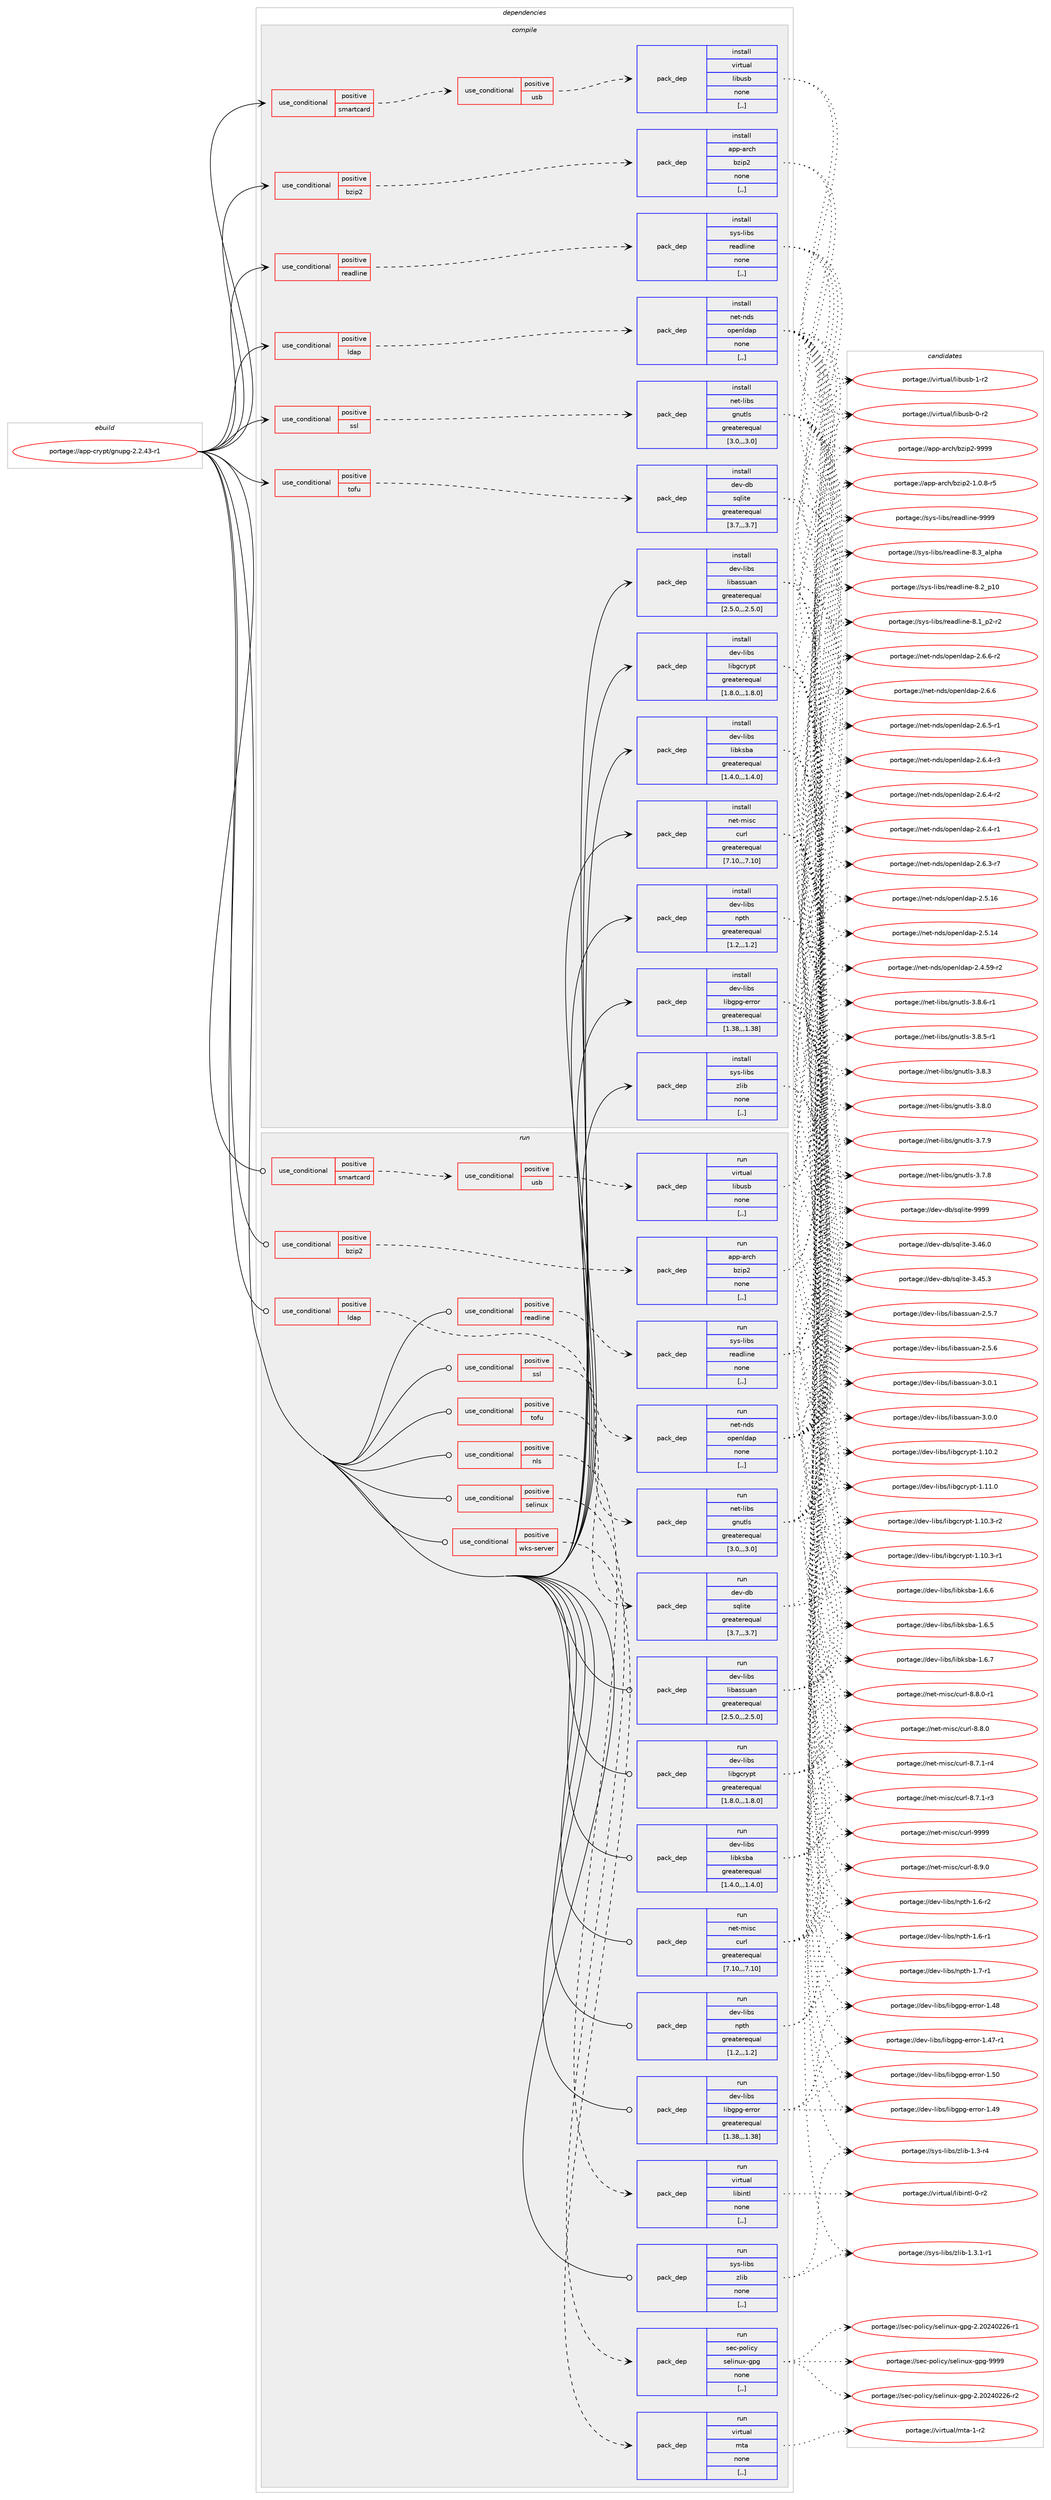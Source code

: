 digraph prolog {

# *************
# Graph options
# *************

newrank=true;
concentrate=true;
compound=true;
graph [rankdir=LR,fontname=Helvetica,fontsize=10,ranksep=1.5];#, ranksep=2.5, nodesep=0.2];
edge  [arrowhead=vee];
node  [fontname=Helvetica,fontsize=10];

# **********
# The ebuild
# **********

subgraph cluster_leftcol {
color=gray;
label=<<i>ebuild</i>>;
id [label="portage://app-crypt/gnupg-2.2.43-r1", color=red, width=4, href="../app-crypt/gnupg-2.2.43-r1.svg"];
}

# ****************
# The dependencies
# ****************

subgraph cluster_midcol {
color=gray;
label=<<i>dependencies</i>>;
subgraph cluster_compile {
fillcolor="#eeeeee";
style=filled;
label=<<i>compile</i>>;
subgraph cond3407 {
dependency12747 [label=<<TABLE BORDER="0" CELLBORDER="1" CELLSPACING="0" CELLPADDING="4"><TR><TD ROWSPAN="3" CELLPADDING="10">use_conditional</TD></TR><TR><TD>positive</TD></TR><TR><TD>bzip2</TD></TR></TABLE>>, shape=none, color=red];
subgraph pack9269 {
dependency12748 [label=<<TABLE BORDER="0" CELLBORDER="1" CELLSPACING="0" CELLPADDING="4" WIDTH="220"><TR><TD ROWSPAN="6" CELLPADDING="30">pack_dep</TD></TR><TR><TD WIDTH="110">install</TD></TR><TR><TD>app-arch</TD></TR><TR><TD>bzip2</TD></TR><TR><TD>none</TD></TR><TR><TD>[,,]</TD></TR></TABLE>>, shape=none, color=blue];
}
dependency12747:e -> dependency12748:w [weight=20,style="dashed",arrowhead="vee"];
}
id:e -> dependency12747:w [weight=20,style="solid",arrowhead="vee"];
subgraph cond3408 {
dependency12749 [label=<<TABLE BORDER="0" CELLBORDER="1" CELLSPACING="0" CELLPADDING="4"><TR><TD ROWSPAN="3" CELLPADDING="10">use_conditional</TD></TR><TR><TD>positive</TD></TR><TR><TD>ldap</TD></TR></TABLE>>, shape=none, color=red];
subgraph pack9270 {
dependency12750 [label=<<TABLE BORDER="0" CELLBORDER="1" CELLSPACING="0" CELLPADDING="4" WIDTH="220"><TR><TD ROWSPAN="6" CELLPADDING="30">pack_dep</TD></TR><TR><TD WIDTH="110">install</TD></TR><TR><TD>net-nds</TD></TR><TR><TD>openldap</TD></TR><TR><TD>none</TD></TR><TR><TD>[,,]</TD></TR></TABLE>>, shape=none, color=blue];
}
dependency12749:e -> dependency12750:w [weight=20,style="dashed",arrowhead="vee"];
}
id:e -> dependency12749:w [weight=20,style="solid",arrowhead="vee"];
subgraph cond3409 {
dependency12751 [label=<<TABLE BORDER="0" CELLBORDER="1" CELLSPACING="0" CELLPADDING="4"><TR><TD ROWSPAN="3" CELLPADDING="10">use_conditional</TD></TR><TR><TD>positive</TD></TR><TR><TD>readline</TD></TR></TABLE>>, shape=none, color=red];
subgraph pack9271 {
dependency12752 [label=<<TABLE BORDER="0" CELLBORDER="1" CELLSPACING="0" CELLPADDING="4" WIDTH="220"><TR><TD ROWSPAN="6" CELLPADDING="30">pack_dep</TD></TR><TR><TD WIDTH="110">install</TD></TR><TR><TD>sys-libs</TD></TR><TR><TD>readline</TD></TR><TR><TD>none</TD></TR><TR><TD>[,,]</TD></TR></TABLE>>, shape=none, color=blue];
}
dependency12751:e -> dependency12752:w [weight=20,style="dashed",arrowhead="vee"];
}
id:e -> dependency12751:w [weight=20,style="solid",arrowhead="vee"];
subgraph cond3410 {
dependency12753 [label=<<TABLE BORDER="0" CELLBORDER="1" CELLSPACING="0" CELLPADDING="4"><TR><TD ROWSPAN="3" CELLPADDING="10">use_conditional</TD></TR><TR><TD>positive</TD></TR><TR><TD>smartcard</TD></TR></TABLE>>, shape=none, color=red];
subgraph cond3411 {
dependency12754 [label=<<TABLE BORDER="0" CELLBORDER="1" CELLSPACING="0" CELLPADDING="4"><TR><TD ROWSPAN="3" CELLPADDING="10">use_conditional</TD></TR><TR><TD>positive</TD></TR><TR><TD>usb</TD></TR></TABLE>>, shape=none, color=red];
subgraph pack9272 {
dependency12755 [label=<<TABLE BORDER="0" CELLBORDER="1" CELLSPACING="0" CELLPADDING="4" WIDTH="220"><TR><TD ROWSPAN="6" CELLPADDING="30">pack_dep</TD></TR><TR><TD WIDTH="110">install</TD></TR><TR><TD>virtual</TD></TR><TR><TD>libusb</TD></TR><TR><TD>none</TD></TR><TR><TD>[,,]</TD></TR></TABLE>>, shape=none, color=blue];
}
dependency12754:e -> dependency12755:w [weight=20,style="dashed",arrowhead="vee"];
}
dependency12753:e -> dependency12754:w [weight=20,style="dashed",arrowhead="vee"];
}
id:e -> dependency12753:w [weight=20,style="solid",arrowhead="vee"];
subgraph cond3412 {
dependency12756 [label=<<TABLE BORDER="0" CELLBORDER="1" CELLSPACING="0" CELLPADDING="4"><TR><TD ROWSPAN="3" CELLPADDING="10">use_conditional</TD></TR><TR><TD>positive</TD></TR><TR><TD>ssl</TD></TR></TABLE>>, shape=none, color=red];
subgraph pack9273 {
dependency12757 [label=<<TABLE BORDER="0" CELLBORDER="1" CELLSPACING="0" CELLPADDING="4" WIDTH="220"><TR><TD ROWSPAN="6" CELLPADDING="30">pack_dep</TD></TR><TR><TD WIDTH="110">install</TD></TR><TR><TD>net-libs</TD></TR><TR><TD>gnutls</TD></TR><TR><TD>greaterequal</TD></TR><TR><TD>[3.0,,,3.0]</TD></TR></TABLE>>, shape=none, color=blue];
}
dependency12756:e -> dependency12757:w [weight=20,style="dashed",arrowhead="vee"];
}
id:e -> dependency12756:w [weight=20,style="solid",arrowhead="vee"];
subgraph cond3413 {
dependency12758 [label=<<TABLE BORDER="0" CELLBORDER="1" CELLSPACING="0" CELLPADDING="4"><TR><TD ROWSPAN="3" CELLPADDING="10">use_conditional</TD></TR><TR><TD>positive</TD></TR><TR><TD>tofu</TD></TR></TABLE>>, shape=none, color=red];
subgraph pack9274 {
dependency12759 [label=<<TABLE BORDER="0" CELLBORDER="1" CELLSPACING="0" CELLPADDING="4" WIDTH="220"><TR><TD ROWSPAN="6" CELLPADDING="30">pack_dep</TD></TR><TR><TD WIDTH="110">install</TD></TR><TR><TD>dev-db</TD></TR><TR><TD>sqlite</TD></TR><TR><TD>greaterequal</TD></TR><TR><TD>[3.7,,,3.7]</TD></TR></TABLE>>, shape=none, color=blue];
}
dependency12758:e -> dependency12759:w [weight=20,style="dashed",arrowhead="vee"];
}
id:e -> dependency12758:w [weight=20,style="solid",arrowhead="vee"];
subgraph pack9275 {
dependency12760 [label=<<TABLE BORDER="0" CELLBORDER="1" CELLSPACING="0" CELLPADDING="4" WIDTH="220"><TR><TD ROWSPAN="6" CELLPADDING="30">pack_dep</TD></TR><TR><TD WIDTH="110">install</TD></TR><TR><TD>dev-libs</TD></TR><TR><TD>libassuan</TD></TR><TR><TD>greaterequal</TD></TR><TR><TD>[2.5.0,,,2.5.0]</TD></TR></TABLE>>, shape=none, color=blue];
}
id:e -> dependency12760:w [weight=20,style="solid",arrowhead="vee"];
subgraph pack9276 {
dependency12761 [label=<<TABLE BORDER="0" CELLBORDER="1" CELLSPACING="0" CELLPADDING="4" WIDTH="220"><TR><TD ROWSPAN="6" CELLPADDING="30">pack_dep</TD></TR><TR><TD WIDTH="110">install</TD></TR><TR><TD>dev-libs</TD></TR><TR><TD>libgcrypt</TD></TR><TR><TD>greaterequal</TD></TR><TR><TD>[1.8.0,,,1.8.0]</TD></TR></TABLE>>, shape=none, color=blue];
}
id:e -> dependency12761:w [weight=20,style="solid",arrowhead="vee"];
subgraph pack9277 {
dependency12762 [label=<<TABLE BORDER="0" CELLBORDER="1" CELLSPACING="0" CELLPADDING="4" WIDTH="220"><TR><TD ROWSPAN="6" CELLPADDING="30">pack_dep</TD></TR><TR><TD WIDTH="110">install</TD></TR><TR><TD>dev-libs</TD></TR><TR><TD>libgpg-error</TD></TR><TR><TD>greaterequal</TD></TR><TR><TD>[1.38,,,1.38]</TD></TR></TABLE>>, shape=none, color=blue];
}
id:e -> dependency12762:w [weight=20,style="solid",arrowhead="vee"];
subgraph pack9278 {
dependency12763 [label=<<TABLE BORDER="0" CELLBORDER="1" CELLSPACING="0" CELLPADDING="4" WIDTH="220"><TR><TD ROWSPAN="6" CELLPADDING="30">pack_dep</TD></TR><TR><TD WIDTH="110">install</TD></TR><TR><TD>dev-libs</TD></TR><TR><TD>libksba</TD></TR><TR><TD>greaterequal</TD></TR><TR><TD>[1.4.0,,,1.4.0]</TD></TR></TABLE>>, shape=none, color=blue];
}
id:e -> dependency12763:w [weight=20,style="solid",arrowhead="vee"];
subgraph pack9279 {
dependency12764 [label=<<TABLE BORDER="0" CELLBORDER="1" CELLSPACING="0" CELLPADDING="4" WIDTH="220"><TR><TD ROWSPAN="6" CELLPADDING="30">pack_dep</TD></TR><TR><TD WIDTH="110">install</TD></TR><TR><TD>dev-libs</TD></TR><TR><TD>npth</TD></TR><TR><TD>greaterequal</TD></TR><TR><TD>[1.2,,,1.2]</TD></TR></TABLE>>, shape=none, color=blue];
}
id:e -> dependency12764:w [weight=20,style="solid",arrowhead="vee"];
subgraph pack9280 {
dependency12765 [label=<<TABLE BORDER="0" CELLBORDER="1" CELLSPACING="0" CELLPADDING="4" WIDTH="220"><TR><TD ROWSPAN="6" CELLPADDING="30">pack_dep</TD></TR><TR><TD WIDTH="110">install</TD></TR><TR><TD>net-misc</TD></TR><TR><TD>curl</TD></TR><TR><TD>greaterequal</TD></TR><TR><TD>[7.10,,,7.10]</TD></TR></TABLE>>, shape=none, color=blue];
}
id:e -> dependency12765:w [weight=20,style="solid",arrowhead="vee"];
subgraph pack9281 {
dependency12766 [label=<<TABLE BORDER="0" CELLBORDER="1" CELLSPACING="0" CELLPADDING="4" WIDTH="220"><TR><TD ROWSPAN="6" CELLPADDING="30">pack_dep</TD></TR><TR><TD WIDTH="110">install</TD></TR><TR><TD>sys-libs</TD></TR><TR><TD>zlib</TD></TR><TR><TD>none</TD></TR><TR><TD>[,,]</TD></TR></TABLE>>, shape=none, color=blue];
}
id:e -> dependency12766:w [weight=20,style="solid",arrowhead="vee"];
}
subgraph cluster_compileandrun {
fillcolor="#eeeeee";
style=filled;
label=<<i>compile and run</i>>;
}
subgraph cluster_run {
fillcolor="#eeeeee";
style=filled;
label=<<i>run</i>>;
subgraph cond3414 {
dependency12767 [label=<<TABLE BORDER="0" CELLBORDER="1" CELLSPACING="0" CELLPADDING="4"><TR><TD ROWSPAN="3" CELLPADDING="10">use_conditional</TD></TR><TR><TD>positive</TD></TR><TR><TD>bzip2</TD></TR></TABLE>>, shape=none, color=red];
subgraph pack9282 {
dependency12768 [label=<<TABLE BORDER="0" CELLBORDER="1" CELLSPACING="0" CELLPADDING="4" WIDTH="220"><TR><TD ROWSPAN="6" CELLPADDING="30">pack_dep</TD></TR><TR><TD WIDTH="110">run</TD></TR><TR><TD>app-arch</TD></TR><TR><TD>bzip2</TD></TR><TR><TD>none</TD></TR><TR><TD>[,,]</TD></TR></TABLE>>, shape=none, color=blue];
}
dependency12767:e -> dependency12768:w [weight=20,style="dashed",arrowhead="vee"];
}
id:e -> dependency12767:w [weight=20,style="solid",arrowhead="odot"];
subgraph cond3415 {
dependency12769 [label=<<TABLE BORDER="0" CELLBORDER="1" CELLSPACING="0" CELLPADDING="4"><TR><TD ROWSPAN="3" CELLPADDING="10">use_conditional</TD></TR><TR><TD>positive</TD></TR><TR><TD>ldap</TD></TR></TABLE>>, shape=none, color=red];
subgraph pack9283 {
dependency12770 [label=<<TABLE BORDER="0" CELLBORDER="1" CELLSPACING="0" CELLPADDING="4" WIDTH="220"><TR><TD ROWSPAN="6" CELLPADDING="30">pack_dep</TD></TR><TR><TD WIDTH="110">run</TD></TR><TR><TD>net-nds</TD></TR><TR><TD>openldap</TD></TR><TR><TD>none</TD></TR><TR><TD>[,,]</TD></TR></TABLE>>, shape=none, color=blue];
}
dependency12769:e -> dependency12770:w [weight=20,style="dashed",arrowhead="vee"];
}
id:e -> dependency12769:w [weight=20,style="solid",arrowhead="odot"];
subgraph cond3416 {
dependency12771 [label=<<TABLE BORDER="0" CELLBORDER="1" CELLSPACING="0" CELLPADDING="4"><TR><TD ROWSPAN="3" CELLPADDING="10">use_conditional</TD></TR><TR><TD>positive</TD></TR><TR><TD>nls</TD></TR></TABLE>>, shape=none, color=red];
subgraph pack9284 {
dependency12772 [label=<<TABLE BORDER="0" CELLBORDER="1" CELLSPACING="0" CELLPADDING="4" WIDTH="220"><TR><TD ROWSPAN="6" CELLPADDING="30">pack_dep</TD></TR><TR><TD WIDTH="110">run</TD></TR><TR><TD>virtual</TD></TR><TR><TD>libintl</TD></TR><TR><TD>none</TD></TR><TR><TD>[,,]</TD></TR></TABLE>>, shape=none, color=blue];
}
dependency12771:e -> dependency12772:w [weight=20,style="dashed",arrowhead="vee"];
}
id:e -> dependency12771:w [weight=20,style="solid",arrowhead="odot"];
subgraph cond3417 {
dependency12773 [label=<<TABLE BORDER="0" CELLBORDER="1" CELLSPACING="0" CELLPADDING="4"><TR><TD ROWSPAN="3" CELLPADDING="10">use_conditional</TD></TR><TR><TD>positive</TD></TR><TR><TD>readline</TD></TR></TABLE>>, shape=none, color=red];
subgraph pack9285 {
dependency12774 [label=<<TABLE BORDER="0" CELLBORDER="1" CELLSPACING="0" CELLPADDING="4" WIDTH="220"><TR><TD ROWSPAN="6" CELLPADDING="30">pack_dep</TD></TR><TR><TD WIDTH="110">run</TD></TR><TR><TD>sys-libs</TD></TR><TR><TD>readline</TD></TR><TR><TD>none</TD></TR><TR><TD>[,,]</TD></TR></TABLE>>, shape=none, color=blue];
}
dependency12773:e -> dependency12774:w [weight=20,style="dashed",arrowhead="vee"];
}
id:e -> dependency12773:w [weight=20,style="solid",arrowhead="odot"];
subgraph cond3418 {
dependency12775 [label=<<TABLE BORDER="0" CELLBORDER="1" CELLSPACING="0" CELLPADDING="4"><TR><TD ROWSPAN="3" CELLPADDING="10">use_conditional</TD></TR><TR><TD>positive</TD></TR><TR><TD>selinux</TD></TR></TABLE>>, shape=none, color=red];
subgraph pack9286 {
dependency12776 [label=<<TABLE BORDER="0" CELLBORDER="1" CELLSPACING="0" CELLPADDING="4" WIDTH="220"><TR><TD ROWSPAN="6" CELLPADDING="30">pack_dep</TD></TR><TR><TD WIDTH="110">run</TD></TR><TR><TD>sec-policy</TD></TR><TR><TD>selinux-gpg</TD></TR><TR><TD>none</TD></TR><TR><TD>[,,]</TD></TR></TABLE>>, shape=none, color=blue];
}
dependency12775:e -> dependency12776:w [weight=20,style="dashed",arrowhead="vee"];
}
id:e -> dependency12775:w [weight=20,style="solid",arrowhead="odot"];
subgraph cond3419 {
dependency12777 [label=<<TABLE BORDER="0" CELLBORDER="1" CELLSPACING="0" CELLPADDING="4"><TR><TD ROWSPAN="3" CELLPADDING="10">use_conditional</TD></TR><TR><TD>positive</TD></TR><TR><TD>smartcard</TD></TR></TABLE>>, shape=none, color=red];
subgraph cond3420 {
dependency12778 [label=<<TABLE BORDER="0" CELLBORDER="1" CELLSPACING="0" CELLPADDING="4"><TR><TD ROWSPAN="3" CELLPADDING="10">use_conditional</TD></TR><TR><TD>positive</TD></TR><TR><TD>usb</TD></TR></TABLE>>, shape=none, color=red];
subgraph pack9287 {
dependency12779 [label=<<TABLE BORDER="0" CELLBORDER="1" CELLSPACING="0" CELLPADDING="4" WIDTH="220"><TR><TD ROWSPAN="6" CELLPADDING="30">pack_dep</TD></TR><TR><TD WIDTH="110">run</TD></TR><TR><TD>virtual</TD></TR><TR><TD>libusb</TD></TR><TR><TD>none</TD></TR><TR><TD>[,,]</TD></TR></TABLE>>, shape=none, color=blue];
}
dependency12778:e -> dependency12779:w [weight=20,style="dashed",arrowhead="vee"];
}
dependency12777:e -> dependency12778:w [weight=20,style="dashed",arrowhead="vee"];
}
id:e -> dependency12777:w [weight=20,style="solid",arrowhead="odot"];
subgraph cond3421 {
dependency12780 [label=<<TABLE BORDER="0" CELLBORDER="1" CELLSPACING="0" CELLPADDING="4"><TR><TD ROWSPAN="3" CELLPADDING="10">use_conditional</TD></TR><TR><TD>positive</TD></TR><TR><TD>ssl</TD></TR></TABLE>>, shape=none, color=red];
subgraph pack9288 {
dependency12781 [label=<<TABLE BORDER="0" CELLBORDER="1" CELLSPACING="0" CELLPADDING="4" WIDTH="220"><TR><TD ROWSPAN="6" CELLPADDING="30">pack_dep</TD></TR><TR><TD WIDTH="110">run</TD></TR><TR><TD>net-libs</TD></TR><TR><TD>gnutls</TD></TR><TR><TD>greaterequal</TD></TR><TR><TD>[3.0,,,3.0]</TD></TR></TABLE>>, shape=none, color=blue];
}
dependency12780:e -> dependency12781:w [weight=20,style="dashed",arrowhead="vee"];
}
id:e -> dependency12780:w [weight=20,style="solid",arrowhead="odot"];
subgraph cond3422 {
dependency12782 [label=<<TABLE BORDER="0" CELLBORDER="1" CELLSPACING="0" CELLPADDING="4"><TR><TD ROWSPAN="3" CELLPADDING="10">use_conditional</TD></TR><TR><TD>positive</TD></TR><TR><TD>tofu</TD></TR></TABLE>>, shape=none, color=red];
subgraph pack9289 {
dependency12783 [label=<<TABLE BORDER="0" CELLBORDER="1" CELLSPACING="0" CELLPADDING="4" WIDTH="220"><TR><TD ROWSPAN="6" CELLPADDING="30">pack_dep</TD></TR><TR><TD WIDTH="110">run</TD></TR><TR><TD>dev-db</TD></TR><TR><TD>sqlite</TD></TR><TR><TD>greaterequal</TD></TR><TR><TD>[3.7,,,3.7]</TD></TR></TABLE>>, shape=none, color=blue];
}
dependency12782:e -> dependency12783:w [weight=20,style="dashed",arrowhead="vee"];
}
id:e -> dependency12782:w [weight=20,style="solid",arrowhead="odot"];
subgraph cond3423 {
dependency12784 [label=<<TABLE BORDER="0" CELLBORDER="1" CELLSPACING="0" CELLPADDING="4"><TR><TD ROWSPAN="3" CELLPADDING="10">use_conditional</TD></TR><TR><TD>positive</TD></TR><TR><TD>wks-server</TD></TR></TABLE>>, shape=none, color=red];
subgraph pack9290 {
dependency12785 [label=<<TABLE BORDER="0" CELLBORDER="1" CELLSPACING="0" CELLPADDING="4" WIDTH="220"><TR><TD ROWSPAN="6" CELLPADDING="30">pack_dep</TD></TR><TR><TD WIDTH="110">run</TD></TR><TR><TD>virtual</TD></TR><TR><TD>mta</TD></TR><TR><TD>none</TD></TR><TR><TD>[,,]</TD></TR></TABLE>>, shape=none, color=blue];
}
dependency12784:e -> dependency12785:w [weight=20,style="dashed",arrowhead="vee"];
}
id:e -> dependency12784:w [weight=20,style="solid",arrowhead="odot"];
subgraph pack9291 {
dependency12786 [label=<<TABLE BORDER="0" CELLBORDER="1" CELLSPACING="0" CELLPADDING="4" WIDTH="220"><TR><TD ROWSPAN="6" CELLPADDING="30">pack_dep</TD></TR><TR><TD WIDTH="110">run</TD></TR><TR><TD>dev-libs</TD></TR><TR><TD>libassuan</TD></TR><TR><TD>greaterequal</TD></TR><TR><TD>[2.5.0,,,2.5.0]</TD></TR></TABLE>>, shape=none, color=blue];
}
id:e -> dependency12786:w [weight=20,style="solid",arrowhead="odot"];
subgraph pack9292 {
dependency12787 [label=<<TABLE BORDER="0" CELLBORDER="1" CELLSPACING="0" CELLPADDING="4" WIDTH="220"><TR><TD ROWSPAN="6" CELLPADDING="30">pack_dep</TD></TR><TR><TD WIDTH="110">run</TD></TR><TR><TD>dev-libs</TD></TR><TR><TD>libgcrypt</TD></TR><TR><TD>greaterequal</TD></TR><TR><TD>[1.8.0,,,1.8.0]</TD></TR></TABLE>>, shape=none, color=blue];
}
id:e -> dependency12787:w [weight=20,style="solid",arrowhead="odot"];
subgraph pack9293 {
dependency12788 [label=<<TABLE BORDER="0" CELLBORDER="1" CELLSPACING="0" CELLPADDING="4" WIDTH="220"><TR><TD ROWSPAN="6" CELLPADDING="30">pack_dep</TD></TR><TR><TD WIDTH="110">run</TD></TR><TR><TD>dev-libs</TD></TR><TR><TD>libgpg-error</TD></TR><TR><TD>greaterequal</TD></TR><TR><TD>[1.38,,,1.38]</TD></TR></TABLE>>, shape=none, color=blue];
}
id:e -> dependency12788:w [weight=20,style="solid",arrowhead="odot"];
subgraph pack9294 {
dependency12789 [label=<<TABLE BORDER="0" CELLBORDER="1" CELLSPACING="0" CELLPADDING="4" WIDTH="220"><TR><TD ROWSPAN="6" CELLPADDING="30">pack_dep</TD></TR><TR><TD WIDTH="110">run</TD></TR><TR><TD>dev-libs</TD></TR><TR><TD>libksba</TD></TR><TR><TD>greaterequal</TD></TR><TR><TD>[1.4.0,,,1.4.0]</TD></TR></TABLE>>, shape=none, color=blue];
}
id:e -> dependency12789:w [weight=20,style="solid",arrowhead="odot"];
subgraph pack9295 {
dependency12790 [label=<<TABLE BORDER="0" CELLBORDER="1" CELLSPACING="0" CELLPADDING="4" WIDTH="220"><TR><TD ROWSPAN="6" CELLPADDING="30">pack_dep</TD></TR><TR><TD WIDTH="110">run</TD></TR><TR><TD>dev-libs</TD></TR><TR><TD>npth</TD></TR><TR><TD>greaterequal</TD></TR><TR><TD>[1.2,,,1.2]</TD></TR></TABLE>>, shape=none, color=blue];
}
id:e -> dependency12790:w [weight=20,style="solid",arrowhead="odot"];
subgraph pack9296 {
dependency12791 [label=<<TABLE BORDER="0" CELLBORDER="1" CELLSPACING="0" CELLPADDING="4" WIDTH="220"><TR><TD ROWSPAN="6" CELLPADDING="30">pack_dep</TD></TR><TR><TD WIDTH="110">run</TD></TR><TR><TD>net-misc</TD></TR><TR><TD>curl</TD></TR><TR><TD>greaterequal</TD></TR><TR><TD>[7.10,,,7.10]</TD></TR></TABLE>>, shape=none, color=blue];
}
id:e -> dependency12791:w [weight=20,style="solid",arrowhead="odot"];
subgraph pack9297 {
dependency12792 [label=<<TABLE BORDER="0" CELLBORDER="1" CELLSPACING="0" CELLPADDING="4" WIDTH="220"><TR><TD ROWSPAN="6" CELLPADDING="30">pack_dep</TD></TR><TR><TD WIDTH="110">run</TD></TR><TR><TD>sys-libs</TD></TR><TR><TD>zlib</TD></TR><TR><TD>none</TD></TR><TR><TD>[,,]</TD></TR></TABLE>>, shape=none, color=blue];
}
id:e -> dependency12792:w [weight=20,style="solid",arrowhead="odot"];
}
}

# **************
# The candidates
# **************

subgraph cluster_choices {
rank=same;
color=gray;
label=<<i>candidates</i>>;

subgraph choice9269 {
color=black;
nodesep=1;
choice971121124597114991044798122105112504557575757 [label="portage://app-arch/bzip2-9999", color=red, width=4,href="../app-arch/bzip2-9999.svg"];
choice971121124597114991044798122105112504549464846564511453 [label="portage://app-arch/bzip2-1.0.8-r5", color=red, width=4,href="../app-arch/bzip2-1.0.8-r5.svg"];
dependency12748:e -> choice971121124597114991044798122105112504557575757:w [style=dotted,weight="100"];
dependency12748:e -> choice971121124597114991044798122105112504549464846564511453:w [style=dotted,weight="100"];
}
subgraph choice9270 {
color=black;
nodesep=1;
choice1101011164511010011547111112101110108100971124550465446544511450 [label="portage://net-nds/openldap-2.6.6-r2", color=red, width=4,href="../net-nds/openldap-2.6.6-r2.svg"];
choice110101116451101001154711111210111010810097112455046544654 [label="portage://net-nds/openldap-2.6.6", color=red, width=4,href="../net-nds/openldap-2.6.6.svg"];
choice1101011164511010011547111112101110108100971124550465446534511449 [label="portage://net-nds/openldap-2.6.5-r1", color=red, width=4,href="../net-nds/openldap-2.6.5-r1.svg"];
choice1101011164511010011547111112101110108100971124550465446524511451 [label="portage://net-nds/openldap-2.6.4-r3", color=red, width=4,href="../net-nds/openldap-2.6.4-r3.svg"];
choice1101011164511010011547111112101110108100971124550465446524511450 [label="portage://net-nds/openldap-2.6.4-r2", color=red, width=4,href="../net-nds/openldap-2.6.4-r2.svg"];
choice1101011164511010011547111112101110108100971124550465446524511449 [label="portage://net-nds/openldap-2.6.4-r1", color=red, width=4,href="../net-nds/openldap-2.6.4-r1.svg"];
choice1101011164511010011547111112101110108100971124550465446514511455 [label="portage://net-nds/openldap-2.6.3-r7", color=red, width=4,href="../net-nds/openldap-2.6.3-r7.svg"];
choice11010111645110100115471111121011101081009711245504653464954 [label="portage://net-nds/openldap-2.5.16", color=red, width=4,href="../net-nds/openldap-2.5.16.svg"];
choice11010111645110100115471111121011101081009711245504653464952 [label="portage://net-nds/openldap-2.5.14", color=red, width=4,href="../net-nds/openldap-2.5.14.svg"];
choice110101116451101001154711111210111010810097112455046524653574511450 [label="portage://net-nds/openldap-2.4.59-r2", color=red, width=4,href="../net-nds/openldap-2.4.59-r2.svg"];
dependency12750:e -> choice1101011164511010011547111112101110108100971124550465446544511450:w [style=dotted,weight="100"];
dependency12750:e -> choice110101116451101001154711111210111010810097112455046544654:w [style=dotted,weight="100"];
dependency12750:e -> choice1101011164511010011547111112101110108100971124550465446534511449:w [style=dotted,weight="100"];
dependency12750:e -> choice1101011164511010011547111112101110108100971124550465446524511451:w [style=dotted,weight="100"];
dependency12750:e -> choice1101011164511010011547111112101110108100971124550465446524511450:w [style=dotted,weight="100"];
dependency12750:e -> choice1101011164511010011547111112101110108100971124550465446524511449:w [style=dotted,weight="100"];
dependency12750:e -> choice1101011164511010011547111112101110108100971124550465446514511455:w [style=dotted,weight="100"];
dependency12750:e -> choice11010111645110100115471111121011101081009711245504653464954:w [style=dotted,weight="100"];
dependency12750:e -> choice11010111645110100115471111121011101081009711245504653464952:w [style=dotted,weight="100"];
dependency12750:e -> choice110101116451101001154711111210111010810097112455046524653574511450:w [style=dotted,weight="100"];
}
subgraph choice9271 {
color=black;
nodesep=1;
choice115121115451081059811547114101971001081051101014557575757 [label="portage://sys-libs/readline-9999", color=red, width=4,href="../sys-libs/readline-9999.svg"];
choice1151211154510810598115471141019710010810511010145564651959710811210497 [label="portage://sys-libs/readline-8.3_alpha", color=red, width=4,href="../sys-libs/readline-8.3_alpha.svg"];
choice1151211154510810598115471141019710010810511010145564650951124948 [label="portage://sys-libs/readline-8.2_p10", color=red, width=4,href="../sys-libs/readline-8.2_p10.svg"];
choice115121115451081059811547114101971001081051101014556464995112504511450 [label="portage://sys-libs/readline-8.1_p2-r2", color=red, width=4,href="../sys-libs/readline-8.1_p2-r2.svg"];
dependency12752:e -> choice115121115451081059811547114101971001081051101014557575757:w [style=dotted,weight="100"];
dependency12752:e -> choice1151211154510810598115471141019710010810511010145564651959710811210497:w [style=dotted,weight="100"];
dependency12752:e -> choice1151211154510810598115471141019710010810511010145564650951124948:w [style=dotted,weight="100"];
dependency12752:e -> choice115121115451081059811547114101971001081051101014556464995112504511450:w [style=dotted,weight="100"];
}
subgraph choice9272 {
color=black;
nodesep=1;
choice1181051141161179710847108105981171159845494511450 [label="portage://virtual/libusb-1-r2", color=red, width=4,href="../virtual/libusb-1-r2.svg"];
choice1181051141161179710847108105981171159845484511450 [label="portage://virtual/libusb-0-r2", color=red, width=4,href="../virtual/libusb-0-r2.svg"];
dependency12755:e -> choice1181051141161179710847108105981171159845494511450:w [style=dotted,weight="100"];
dependency12755:e -> choice1181051141161179710847108105981171159845484511450:w [style=dotted,weight="100"];
}
subgraph choice9273 {
color=black;
nodesep=1;
choice1101011164510810598115471031101171161081154551465646544511449 [label="portage://net-libs/gnutls-3.8.6-r1", color=red, width=4,href="../net-libs/gnutls-3.8.6-r1.svg"];
choice1101011164510810598115471031101171161081154551465646534511449 [label="portage://net-libs/gnutls-3.8.5-r1", color=red, width=4,href="../net-libs/gnutls-3.8.5-r1.svg"];
choice110101116451081059811547103110117116108115455146564651 [label="portage://net-libs/gnutls-3.8.3", color=red, width=4,href="../net-libs/gnutls-3.8.3.svg"];
choice110101116451081059811547103110117116108115455146564648 [label="portage://net-libs/gnutls-3.8.0", color=red, width=4,href="../net-libs/gnutls-3.8.0.svg"];
choice110101116451081059811547103110117116108115455146554657 [label="portage://net-libs/gnutls-3.7.9", color=red, width=4,href="../net-libs/gnutls-3.7.9.svg"];
choice110101116451081059811547103110117116108115455146554656 [label="portage://net-libs/gnutls-3.7.8", color=red, width=4,href="../net-libs/gnutls-3.7.8.svg"];
dependency12757:e -> choice1101011164510810598115471031101171161081154551465646544511449:w [style=dotted,weight="100"];
dependency12757:e -> choice1101011164510810598115471031101171161081154551465646534511449:w [style=dotted,weight="100"];
dependency12757:e -> choice110101116451081059811547103110117116108115455146564651:w [style=dotted,weight="100"];
dependency12757:e -> choice110101116451081059811547103110117116108115455146564648:w [style=dotted,weight="100"];
dependency12757:e -> choice110101116451081059811547103110117116108115455146554657:w [style=dotted,weight="100"];
dependency12757:e -> choice110101116451081059811547103110117116108115455146554656:w [style=dotted,weight="100"];
}
subgraph choice9274 {
color=black;
nodesep=1;
choice1001011184510098471151131081051161014557575757 [label="portage://dev-db/sqlite-9999", color=red, width=4,href="../dev-db/sqlite-9999.svg"];
choice10010111845100984711511310810511610145514652544648 [label="portage://dev-db/sqlite-3.46.0", color=red, width=4,href="../dev-db/sqlite-3.46.0.svg"];
choice10010111845100984711511310810511610145514652534651 [label="portage://dev-db/sqlite-3.45.3", color=red, width=4,href="../dev-db/sqlite-3.45.3.svg"];
dependency12759:e -> choice1001011184510098471151131081051161014557575757:w [style=dotted,weight="100"];
dependency12759:e -> choice10010111845100984711511310810511610145514652544648:w [style=dotted,weight="100"];
dependency12759:e -> choice10010111845100984711511310810511610145514652534651:w [style=dotted,weight="100"];
}
subgraph choice9275 {
color=black;
nodesep=1;
choice100101118451081059811547108105989711511511797110455146484649 [label="portage://dev-libs/libassuan-3.0.1", color=red, width=4,href="../dev-libs/libassuan-3.0.1.svg"];
choice100101118451081059811547108105989711511511797110455146484648 [label="portage://dev-libs/libassuan-3.0.0", color=red, width=4,href="../dev-libs/libassuan-3.0.0.svg"];
choice100101118451081059811547108105989711511511797110455046534655 [label="portage://dev-libs/libassuan-2.5.7", color=red, width=4,href="../dev-libs/libassuan-2.5.7.svg"];
choice100101118451081059811547108105989711511511797110455046534654 [label="portage://dev-libs/libassuan-2.5.6", color=red, width=4,href="../dev-libs/libassuan-2.5.6.svg"];
dependency12760:e -> choice100101118451081059811547108105989711511511797110455146484649:w [style=dotted,weight="100"];
dependency12760:e -> choice100101118451081059811547108105989711511511797110455146484648:w [style=dotted,weight="100"];
dependency12760:e -> choice100101118451081059811547108105989711511511797110455046534655:w [style=dotted,weight="100"];
dependency12760:e -> choice100101118451081059811547108105989711511511797110455046534654:w [style=dotted,weight="100"];
}
subgraph choice9276 {
color=black;
nodesep=1;
choice100101118451081059811547108105981039911412111211645494649494648 [label="portage://dev-libs/libgcrypt-1.11.0", color=red, width=4,href="../dev-libs/libgcrypt-1.11.0.svg"];
choice1001011184510810598115471081059810399114121112116454946494846514511450 [label="portage://dev-libs/libgcrypt-1.10.3-r2", color=red, width=4,href="../dev-libs/libgcrypt-1.10.3-r2.svg"];
choice1001011184510810598115471081059810399114121112116454946494846514511449 [label="portage://dev-libs/libgcrypt-1.10.3-r1", color=red, width=4,href="../dev-libs/libgcrypt-1.10.3-r1.svg"];
choice100101118451081059811547108105981039911412111211645494649484650 [label="portage://dev-libs/libgcrypt-1.10.2", color=red, width=4,href="../dev-libs/libgcrypt-1.10.2.svg"];
dependency12761:e -> choice100101118451081059811547108105981039911412111211645494649494648:w [style=dotted,weight="100"];
dependency12761:e -> choice1001011184510810598115471081059810399114121112116454946494846514511450:w [style=dotted,weight="100"];
dependency12761:e -> choice1001011184510810598115471081059810399114121112116454946494846514511449:w [style=dotted,weight="100"];
dependency12761:e -> choice100101118451081059811547108105981039911412111211645494649484650:w [style=dotted,weight="100"];
}
subgraph choice9277 {
color=black;
nodesep=1;
choice10010111845108105981154710810598103112103451011141141111144549465348 [label="portage://dev-libs/libgpg-error-1.50", color=red, width=4,href="../dev-libs/libgpg-error-1.50.svg"];
choice10010111845108105981154710810598103112103451011141141111144549465257 [label="portage://dev-libs/libgpg-error-1.49", color=red, width=4,href="../dev-libs/libgpg-error-1.49.svg"];
choice10010111845108105981154710810598103112103451011141141111144549465256 [label="portage://dev-libs/libgpg-error-1.48", color=red, width=4,href="../dev-libs/libgpg-error-1.48.svg"];
choice100101118451081059811547108105981031121034510111411411111445494652554511449 [label="portage://dev-libs/libgpg-error-1.47-r1", color=red, width=4,href="../dev-libs/libgpg-error-1.47-r1.svg"];
dependency12762:e -> choice10010111845108105981154710810598103112103451011141141111144549465348:w [style=dotted,weight="100"];
dependency12762:e -> choice10010111845108105981154710810598103112103451011141141111144549465257:w [style=dotted,weight="100"];
dependency12762:e -> choice10010111845108105981154710810598103112103451011141141111144549465256:w [style=dotted,weight="100"];
dependency12762:e -> choice100101118451081059811547108105981031121034510111411411111445494652554511449:w [style=dotted,weight="100"];
}
subgraph choice9278 {
color=black;
nodesep=1;
choice100101118451081059811547108105981071159897454946544655 [label="portage://dev-libs/libksba-1.6.7", color=red, width=4,href="../dev-libs/libksba-1.6.7.svg"];
choice100101118451081059811547108105981071159897454946544654 [label="portage://dev-libs/libksba-1.6.6", color=red, width=4,href="../dev-libs/libksba-1.6.6.svg"];
choice100101118451081059811547108105981071159897454946544653 [label="portage://dev-libs/libksba-1.6.5", color=red, width=4,href="../dev-libs/libksba-1.6.5.svg"];
dependency12763:e -> choice100101118451081059811547108105981071159897454946544655:w [style=dotted,weight="100"];
dependency12763:e -> choice100101118451081059811547108105981071159897454946544654:w [style=dotted,weight="100"];
dependency12763:e -> choice100101118451081059811547108105981071159897454946544653:w [style=dotted,weight="100"];
}
subgraph choice9279 {
color=black;
nodesep=1;
choice100101118451081059811547110112116104454946554511449 [label="portage://dev-libs/npth-1.7-r1", color=red, width=4,href="../dev-libs/npth-1.7-r1.svg"];
choice100101118451081059811547110112116104454946544511450 [label="portage://dev-libs/npth-1.6-r2", color=red, width=4,href="../dev-libs/npth-1.6-r2.svg"];
choice100101118451081059811547110112116104454946544511449 [label="portage://dev-libs/npth-1.6-r1", color=red, width=4,href="../dev-libs/npth-1.6-r1.svg"];
dependency12764:e -> choice100101118451081059811547110112116104454946554511449:w [style=dotted,weight="100"];
dependency12764:e -> choice100101118451081059811547110112116104454946544511450:w [style=dotted,weight="100"];
dependency12764:e -> choice100101118451081059811547110112116104454946544511449:w [style=dotted,weight="100"];
}
subgraph choice9280 {
color=black;
nodesep=1;
choice110101116451091051159947991171141084557575757 [label="portage://net-misc/curl-9999", color=red, width=4,href="../net-misc/curl-9999.svg"];
choice11010111645109105115994799117114108455646574648 [label="portage://net-misc/curl-8.9.0", color=red, width=4,href="../net-misc/curl-8.9.0.svg"];
choice110101116451091051159947991171141084556465646484511449 [label="portage://net-misc/curl-8.8.0-r1", color=red, width=4,href="../net-misc/curl-8.8.0-r1.svg"];
choice11010111645109105115994799117114108455646564648 [label="portage://net-misc/curl-8.8.0", color=red, width=4,href="../net-misc/curl-8.8.0.svg"];
choice110101116451091051159947991171141084556465546494511452 [label="portage://net-misc/curl-8.7.1-r4", color=red, width=4,href="../net-misc/curl-8.7.1-r4.svg"];
choice110101116451091051159947991171141084556465546494511451 [label="portage://net-misc/curl-8.7.1-r3", color=red, width=4,href="../net-misc/curl-8.7.1-r3.svg"];
dependency12765:e -> choice110101116451091051159947991171141084557575757:w [style=dotted,weight="100"];
dependency12765:e -> choice11010111645109105115994799117114108455646574648:w [style=dotted,weight="100"];
dependency12765:e -> choice110101116451091051159947991171141084556465646484511449:w [style=dotted,weight="100"];
dependency12765:e -> choice11010111645109105115994799117114108455646564648:w [style=dotted,weight="100"];
dependency12765:e -> choice110101116451091051159947991171141084556465546494511452:w [style=dotted,weight="100"];
dependency12765:e -> choice110101116451091051159947991171141084556465546494511451:w [style=dotted,weight="100"];
}
subgraph choice9281 {
color=black;
nodesep=1;
choice115121115451081059811547122108105984549465146494511449 [label="portage://sys-libs/zlib-1.3.1-r1", color=red, width=4,href="../sys-libs/zlib-1.3.1-r1.svg"];
choice11512111545108105981154712210810598454946514511452 [label="portage://sys-libs/zlib-1.3-r4", color=red, width=4,href="../sys-libs/zlib-1.3-r4.svg"];
dependency12766:e -> choice115121115451081059811547122108105984549465146494511449:w [style=dotted,weight="100"];
dependency12766:e -> choice11512111545108105981154712210810598454946514511452:w [style=dotted,weight="100"];
}
subgraph choice9282 {
color=black;
nodesep=1;
choice971121124597114991044798122105112504557575757 [label="portage://app-arch/bzip2-9999", color=red, width=4,href="../app-arch/bzip2-9999.svg"];
choice971121124597114991044798122105112504549464846564511453 [label="portage://app-arch/bzip2-1.0.8-r5", color=red, width=4,href="../app-arch/bzip2-1.0.8-r5.svg"];
dependency12768:e -> choice971121124597114991044798122105112504557575757:w [style=dotted,weight="100"];
dependency12768:e -> choice971121124597114991044798122105112504549464846564511453:w [style=dotted,weight="100"];
}
subgraph choice9283 {
color=black;
nodesep=1;
choice1101011164511010011547111112101110108100971124550465446544511450 [label="portage://net-nds/openldap-2.6.6-r2", color=red, width=4,href="../net-nds/openldap-2.6.6-r2.svg"];
choice110101116451101001154711111210111010810097112455046544654 [label="portage://net-nds/openldap-2.6.6", color=red, width=4,href="../net-nds/openldap-2.6.6.svg"];
choice1101011164511010011547111112101110108100971124550465446534511449 [label="portage://net-nds/openldap-2.6.5-r1", color=red, width=4,href="../net-nds/openldap-2.6.5-r1.svg"];
choice1101011164511010011547111112101110108100971124550465446524511451 [label="portage://net-nds/openldap-2.6.4-r3", color=red, width=4,href="../net-nds/openldap-2.6.4-r3.svg"];
choice1101011164511010011547111112101110108100971124550465446524511450 [label="portage://net-nds/openldap-2.6.4-r2", color=red, width=4,href="../net-nds/openldap-2.6.4-r2.svg"];
choice1101011164511010011547111112101110108100971124550465446524511449 [label="portage://net-nds/openldap-2.6.4-r1", color=red, width=4,href="../net-nds/openldap-2.6.4-r1.svg"];
choice1101011164511010011547111112101110108100971124550465446514511455 [label="portage://net-nds/openldap-2.6.3-r7", color=red, width=4,href="../net-nds/openldap-2.6.3-r7.svg"];
choice11010111645110100115471111121011101081009711245504653464954 [label="portage://net-nds/openldap-2.5.16", color=red, width=4,href="../net-nds/openldap-2.5.16.svg"];
choice11010111645110100115471111121011101081009711245504653464952 [label="portage://net-nds/openldap-2.5.14", color=red, width=4,href="../net-nds/openldap-2.5.14.svg"];
choice110101116451101001154711111210111010810097112455046524653574511450 [label="portage://net-nds/openldap-2.4.59-r2", color=red, width=4,href="../net-nds/openldap-2.4.59-r2.svg"];
dependency12770:e -> choice1101011164511010011547111112101110108100971124550465446544511450:w [style=dotted,weight="100"];
dependency12770:e -> choice110101116451101001154711111210111010810097112455046544654:w [style=dotted,weight="100"];
dependency12770:e -> choice1101011164511010011547111112101110108100971124550465446534511449:w [style=dotted,weight="100"];
dependency12770:e -> choice1101011164511010011547111112101110108100971124550465446524511451:w [style=dotted,weight="100"];
dependency12770:e -> choice1101011164511010011547111112101110108100971124550465446524511450:w [style=dotted,weight="100"];
dependency12770:e -> choice1101011164511010011547111112101110108100971124550465446524511449:w [style=dotted,weight="100"];
dependency12770:e -> choice1101011164511010011547111112101110108100971124550465446514511455:w [style=dotted,weight="100"];
dependency12770:e -> choice11010111645110100115471111121011101081009711245504653464954:w [style=dotted,weight="100"];
dependency12770:e -> choice11010111645110100115471111121011101081009711245504653464952:w [style=dotted,weight="100"];
dependency12770:e -> choice110101116451101001154711111210111010810097112455046524653574511450:w [style=dotted,weight="100"];
}
subgraph choice9284 {
color=black;
nodesep=1;
choice11810511411611797108471081059810511011610845484511450 [label="portage://virtual/libintl-0-r2", color=red, width=4,href="../virtual/libintl-0-r2.svg"];
dependency12772:e -> choice11810511411611797108471081059810511011610845484511450:w [style=dotted,weight="100"];
}
subgraph choice9285 {
color=black;
nodesep=1;
choice115121115451081059811547114101971001081051101014557575757 [label="portage://sys-libs/readline-9999", color=red, width=4,href="../sys-libs/readline-9999.svg"];
choice1151211154510810598115471141019710010810511010145564651959710811210497 [label="portage://sys-libs/readline-8.3_alpha", color=red, width=4,href="../sys-libs/readline-8.3_alpha.svg"];
choice1151211154510810598115471141019710010810511010145564650951124948 [label="portage://sys-libs/readline-8.2_p10", color=red, width=4,href="../sys-libs/readline-8.2_p10.svg"];
choice115121115451081059811547114101971001081051101014556464995112504511450 [label="portage://sys-libs/readline-8.1_p2-r2", color=red, width=4,href="../sys-libs/readline-8.1_p2-r2.svg"];
dependency12774:e -> choice115121115451081059811547114101971001081051101014557575757:w [style=dotted,weight="100"];
dependency12774:e -> choice1151211154510810598115471141019710010810511010145564651959710811210497:w [style=dotted,weight="100"];
dependency12774:e -> choice1151211154510810598115471141019710010810511010145564650951124948:w [style=dotted,weight="100"];
dependency12774:e -> choice115121115451081059811547114101971001081051101014556464995112504511450:w [style=dotted,weight="100"];
}
subgraph choice9286 {
color=black;
nodesep=1;
choice11510199451121111081059912147115101108105110117120451031121034557575757 [label="portage://sec-policy/selinux-gpg-9999", color=red, width=4,href="../sec-policy/selinux-gpg-9999.svg"];
choice115101994511211110810599121471151011081051101171204510311210345504650485052485050544511450 [label="portage://sec-policy/selinux-gpg-2.20240226-r2", color=red, width=4,href="../sec-policy/selinux-gpg-2.20240226-r2.svg"];
choice115101994511211110810599121471151011081051101171204510311210345504650485052485050544511449 [label="portage://sec-policy/selinux-gpg-2.20240226-r1", color=red, width=4,href="../sec-policy/selinux-gpg-2.20240226-r1.svg"];
dependency12776:e -> choice11510199451121111081059912147115101108105110117120451031121034557575757:w [style=dotted,weight="100"];
dependency12776:e -> choice115101994511211110810599121471151011081051101171204510311210345504650485052485050544511450:w [style=dotted,weight="100"];
dependency12776:e -> choice115101994511211110810599121471151011081051101171204510311210345504650485052485050544511449:w [style=dotted,weight="100"];
}
subgraph choice9287 {
color=black;
nodesep=1;
choice1181051141161179710847108105981171159845494511450 [label="portage://virtual/libusb-1-r2", color=red, width=4,href="../virtual/libusb-1-r2.svg"];
choice1181051141161179710847108105981171159845484511450 [label="portage://virtual/libusb-0-r2", color=red, width=4,href="../virtual/libusb-0-r2.svg"];
dependency12779:e -> choice1181051141161179710847108105981171159845494511450:w [style=dotted,weight="100"];
dependency12779:e -> choice1181051141161179710847108105981171159845484511450:w [style=dotted,weight="100"];
}
subgraph choice9288 {
color=black;
nodesep=1;
choice1101011164510810598115471031101171161081154551465646544511449 [label="portage://net-libs/gnutls-3.8.6-r1", color=red, width=4,href="../net-libs/gnutls-3.8.6-r1.svg"];
choice1101011164510810598115471031101171161081154551465646534511449 [label="portage://net-libs/gnutls-3.8.5-r1", color=red, width=4,href="../net-libs/gnutls-3.8.5-r1.svg"];
choice110101116451081059811547103110117116108115455146564651 [label="portage://net-libs/gnutls-3.8.3", color=red, width=4,href="../net-libs/gnutls-3.8.3.svg"];
choice110101116451081059811547103110117116108115455146564648 [label="portage://net-libs/gnutls-3.8.0", color=red, width=4,href="../net-libs/gnutls-3.8.0.svg"];
choice110101116451081059811547103110117116108115455146554657 [label="portage://net-libs/gnutls-3.7.9", color=red, width=4,href="../net-libs/gnutls-3.7.9.svg"];
choice110101116451081059811547103110117116108115455146554656 [label="portage://net-libs/gnutls-3.7.8", color=red, width=4,href="../net-libs/gnutls-3.7.8.svg"];
dependency12781:e -> choice1101011164510810598115471031101171161081154551465646544511449:w [style=dotted,weight="100"];
dependency12781:e -> choice1101011164510810598115471031101171161081154551465646534511449:w [style=dotted,weight="100"];
dependency12781:e -> choice110101116451081059811547103110117116108115455146564651:w [style=dotted,weight="100"];
dependency12781:e -> choice110101116451081059811547103110117116108115455146564648:w [style=dotted,weight="100"];
dependency12781:e -> choice110101116451081059811547103110117116108115455146554657:w [style=dotted,weight="100"];
dependency12781:e -> choice110101116451081059811547103110117116108115455146554656:w [style=dotted,weight="100"];
}
subgraph choice9289 {
color=black;
nodesep=1;
choice1001011184510098471151131081051161014557575757 [label="portage://dev-db/sqlite-9999", color=red, width=4,href="../dev-db/sqlite-9999.svg"];
choice10010111845100984711511310810511610145514652544648 [label="portage://dev-db/sqlite-3.46.0", color=red, width=4,href="../dev-db/sqlite-3.46.0.svg"];
choice10010111845100984711511310810511610145514652534651 [label="portage://dev-db/sqlite-3.45.3", color=red, width=4,href="../dev-db/sqlite-3.45.3.svg"];
dependency12783:e -> choice1001011184510098471151131081051161014557575757:w [style=dotted,weight="100"];
dependency12783:e -> choice10010111845100984711511310810511610145514652544648:w [style=dotted,weight="100"];
dependency12783:e -> choice10010111845100984711511310810511610145514652534651:w [style=dotted,weight="100"];
}
subgraph choice9290 {
color=black;
nodesep=1;
choice11810511411611797108471091169745494511450 [label="portage://virtual/mta-1-r2", color=red, width=4,href="../virtual/mta-1-r2.svg"];
dependency12785:e -> choice11810511411611797108471091169745494511450:w [style=dotted,weight="100"];
}
subgraph choice9291 {
color=black;
nodesep=1;
choice100101118451081059811547108105989711511511797110455146484649 [label="portage://dev-libs/libassuan-3.0.1", color=red, width=4,href="../dev-libs/libassuan-3.0.1.svg"];
choice100101118451081059811547108105989711511511797110455146484648 [label="portage://dev-libs/libassuan-3.0.0", color=red, width=4,href="../dev-libs/libassuan-3.0.0.svg"];
choice100101118451081059811547108105989711511511797110455046534655 [label="portage://dev-libs/libassuan-2.5.7", color=red, width=4,href="../dev-libs/libassuan-2.5.7.svg"];
choice100101118451081059811547108105989711511511797110455046534654 [label="portage://dev-libs/libassuan-2.5.6", color=red, width=4,href="../dev-libs/libassuan-2.5.6.svg"];
dependency12786:e -> choice100101118451081059811547108105989711511511797110455146484649:w [style=dotted,weight="100"];
dependency12786:e -> choice100101118451081059811547108105989711511511797110455146484648:w [style=dotted,weight="100"];
dependency12786:e -> choice100101118451081059811547108105989711511511797110455046534655:w [style=dotted,weight="100"];
dependency12786:e -> choice100101118451081059811547108105989711511511797110455046534654:w [style=dotted,weight="100"];
}
subgraph choice9292 {
color=black;
nodesep=1;
choice100101118451081059811547108105981039911412111211645494649494648 [label="portage://dev-libs/libgcrypt-1.11.0", color=red, width=4,href="../dev-libs/libgcrypt-1.11.0.svg"];
choice1001011184510810598115471081059810399114121112116454946494846514511450 [label="portage://dev-libs/libgcrypt-1.10.3-r2", color=red, width=4,href="../dev-libs/libgcrypt-1.10.3-r2.svg"];
choice1001011184510810598115471081059810399114121112116454946494846514511449 [label="portage://dev-libs/libgcrypt-1.10.3-r1", color=red, width=4,href="../dev-libs/libgcrypt-1.10.3-r1.svg"];
choice100101118451081059811547108105981039911412111211645494649484650 [label="portage://dev-libs/libgcrypt-1.10.2", color=red, width=4,href="../dev-libs/libgcrypt-1.10.2.svg"];
dependency12787:e -> choice100101118451081059811547108105981039911412111211645494649494648:w [style=dotted,weight="100"];
dependency12787:e -> choice1001011184510810598115471081059810399114121112116454946494846514511450:w [style=dotted,weight="100"];
dependency12787:e -> choice1001011184510810598115471081059810399114121112116454946494846514511449:w [style=dotted,weight="100"];
dependency12787:e -> choice100101118451081059811547108105981039911412111211645494649484650:w [style=dotted,weight="100"];
}
subgraph choice9293 {
color=black;
nodesep=1;
choice10010111845108105981154710810598103112103451011141141111144549465348 [label="portage://dev-libs/libgpg-error-1.50", color=red, width=4,href="../dev-libs/libgpg-error-1.50.svg"];
choice10010111845108105981154710810598103112103451011141141111144549465257 [label="portage://dev-libs/libgpg-error-1.49", color=red, width=4,href="../dev-libs/libgpg-error-1.49.svg"];
choice10010111845108105981154710810598103112103451011141141111144549465256 [label="portage://dev-libs/libgpg-error-1.48", color=red, width=4,href="../dev-libs/libgpg-error-1.48.svg"];
choice100101118451081059811547108105981031121034510111411411111445494652554511449 [label="portage://dev-libs/libgpg-error-1.47-r1", color=red, width=4,href="../dev-libs/libgpg-error-1.47-r1.svg"];
dependency12788:e -> choice10010111845108105981154710810598103112103451011141141111144549465348:w [style=dotted,weight="100"];
dependency12788:e -> choice10010111845108105981154710810598103112103451011141141111144549465257:w [style=dotted,weight="100"];
dependency12788:e -> choice10010111845108105981154710810598103112103451011141141111144549465256:w [style=dotted,weight="100"];
dependency12788:e -> choice100101118451081059811547108105981031121034510111411411111445494652554511449:w [style=dotted,weight="100"];
}
subgraph choice9294 {
color=black;
nodesep=1;
choice100101118451081059811547108105981071159897454946544655 [label="portage://dev-libs/libksba-1.6.7", color=red, width=4,href="../dev-libs/libksba-1.6.7.svg"];
choice100101118451081059811547108105981071159897454946544654 [label="portage://dev-libs/libksba-1.6.6", color=red, width=4,href="../dev-libs/libksba-1.6.6.svg"];
choice100101118451081059811547108105981071159897454946544653 [label="portage://dev-libs/libksba-1.6.5", color=red, width=4,href="../dev-libs/libksba-1.6.5.svg"];
dependency12789:e -> choice100101118451081059811547108105981071159897454946544655:w [style=dotted,weight="100"];
dependency12789:e -> choice100101118451081059811547108105981071159897454946544654:w [style=dotted,weight="100"];
dependency12789:e -> choice100101118451081059811547108105981071159897454946544653:w [style=dotted,weight="100"];
}
subgraph choice9295 {
color=black;
nodesep=1;
choice100101118451081059811547110112116104454946554511449 [label="portage://dev-libs/npth-1.7-r1", color=red, width=4,href="../dev-libs/npth-1.7-r1.svg"];
choice100101118451081059811547110112116104454946544511450 [label="portage://dev-libs/npth-1.6-r2", color=red, width=4,href="../dev-libs/npth-1.6-r2.svg"];
choice100101118451081059811547110112116104454946544511449 [label="portage://dev-libs/npth-1.6-r1", color=red, width=4,href="../dev-libs/npth-1.6-r1.svg"];
dependency12790:e -> choice100101118451081059811547110112116104454946554511449:w [style=dotted,weight="100"];
dependency12790:e -> choice100101118451081059811547110112116104454946544511450:w [style=dotted,weight="100"];
dependency12790:e -> choice100101118451081059811547110112116104454946544511449:w [style=dotted,weight="100"];
}
subgraph choice9296 {
color=black;
nodesep=1;
choice110101116451091051159947991171141084557575757 [label="portage://net-misc/curl-9999", color=red, width=4,href="../net-misc/curl-9999.svg"];
choice11010111645109105115994799117114108455646574648 [label="portage://net-misc/curl-8.9.0", color=red, width=4,href="../net-misc/curl-8.9.0.svg"];
choice110101116451091051159947991171141084556465646484511449 [label="portage://net-misc/curl-8.8.0-r1", color=red, width=4,href="../net-misc/curl-8.8.0-r1.svg"];
choice11010111645109105115994799117114108455646564648 [label="portage://net-misc/curl-8.8.0", color=red, width=4,href="../net-misc/curl-8.8.0.svg"];
choice110101116451091051159947991171141084556465546494511452 [label="portage://net-misc/curl-8.7.1-r4", color=red, width=4,href="../net-misc/curl-8.7.1-r4.svg"];
choice110101116451091051159947991171141084556465546494511451 [label="portage://net-misc/curl-8.7.1-r3", color=red, width=4,href="../net-misc/curl-8.7.1-r3.svg"];
dependency12791:e -> choice110101116451091051159947991171141084557575757:w [style=dotted,weight="100"];
dependency12791:e -> choice11010111645109105115994799117114108455646574648:w [style=dotted,weight="100"];
dependency12791:e -> choice110101116451091051159947991171141084556465646484511449:w [style=dotted,weight="100"];
dependency12791:e -> choice11010111645109105115994799117114108455646564648:w [style=dotted,weight="100"];
dependency12791:e -> choice110101116451091051159947991171141084556465546494511452:w [style=dotted,weight="100"];
dependency12791:e -> choice110101116451091051159947991171141084556465546494511451:w [style=dotted,weight="100"];
}
subgraph choice9297 {
color=black;
nodesep=1;
choice115121115451081059811547122108105984549465146494511449 [label="portage://sys-libs/zlib-1.3.1-r1", color=red, width=4,href="../sys-libs/zlib-1.3.1-r1.svg"];
choice11512111545108105981154712210810598454946514511452 [label="portage://sys-libs/zlib-1.3-r4", color=red, width=4,href="../sys-libs/zlib-1.3-r4.svg"];
dependency12792:e -> choice115121115451081059811547122108105984549465146494511449:w [style=dotted,weight="100"];
dependency12792:e -> choice11512111545108105981154712210810598454946514511452:w [style=dotted,weight="100"];
}
}

}
